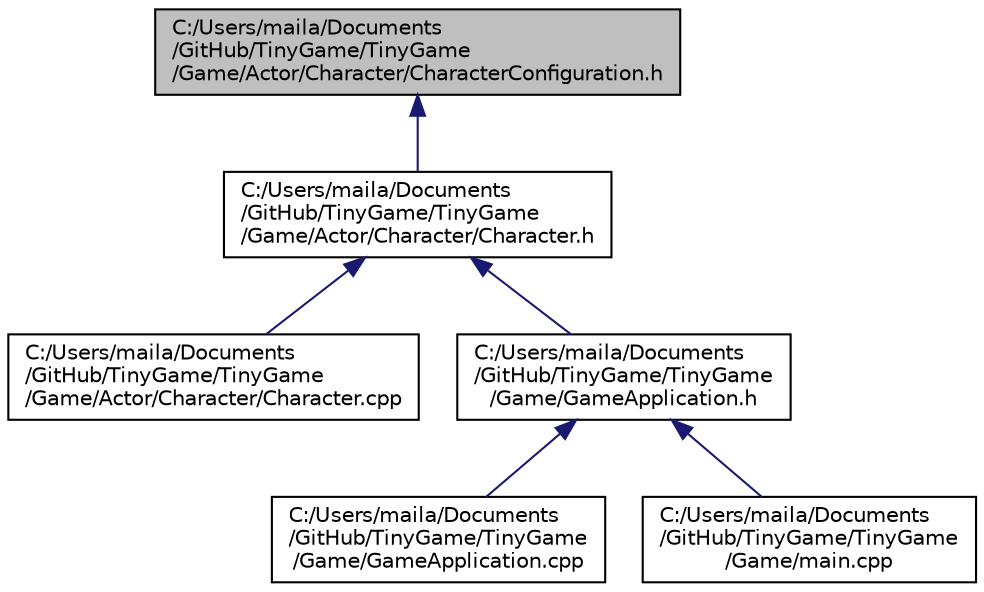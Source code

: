 digraph "C:/Users/maila/Documents/GitHub/TinyGame/TinyGame/Game/Actor/Character/CharacterConfiguration.h"
{
 // LATEX_PDF_SIZE
  edge [fontname="Helvetica",fontsize="10",labelfontname="Helvetica",labelfontsize="10"];
  node [fontname="Helvetica",fontsize="10",shape=record];
  Node1 [label="C:/Users/maila/Documents\l/GitHub/TinyGame/TinyGame\l/Game/Actor/Character/CharacterConfiguration.h",height=0.2,width=0.4,color="black", fillcolor="grey75", style="filled", fontcolor="black",tooltip="キャラクタークラスを構成するパラメータ"];
  Node1 -> Node2 [dir="back",color="midnightblue",fontsize="10",style="solid"];
  Node2 [label="C:/Users/maila/Documents\l/GitHub/TinyGame/TinyGame\l/Game/Actor/Character/Character.h",height=0.2,width=0.4,color="black", fillcolor="white", style="filled",URL="$_character_8h.html",tooltip="game character"];
  Node2 -> Node3 [dir="back",color="midnightblue",fontsize="10",style="solid"];
  Node3 [label="C:/Users/maila/Documents\l/GitHub/TinyGame/TinyGame\l/Game/Actor/Character/Character.cpp",height=0.2,width=0.4,color="black", fillcolor="white", style="filled",URL="$_character_8cpp.html",tooltip="game character"];
  Node2 -> Node4 [dir="back",color="midnightblue",fontsize="10",style="solid"];
  Node4 [label="C:/Users/maila/Documents\l/GitHub/TinyGame/TinyGame\l/Game/GameApplication.h",height=0.2,width=0.4,color="black", fillcolor="white", style="filled",URL="$_game_application_8h.html",tooltip="game application"];
  Node4 -> Node5 [dir="back",color="midnightblue",fontsize="10",style="solid"];
  Node5 [label="C:/Users/maila/Documents\l/GitHub/TinyGame/TinyGame\l/Game/GameApplication.cpp",height=0.2,width=0.4,color="black", fillcolor="white", style="filled",URL="$_game_application_8cpp.html",tooltip="game application"];
  Node4 -> Node6 [dir="back",color="midnightblue",fontsize="10",style="solid"];
  Node6 [label="C:/Users/maila/Documents\l/GitHub/TinyGame/TinyGame\l/Game/main.cpp",height=0.2,width=0.4,color="black", fillcolor="white", style="filled",URL="$main_8cpp.html",tooltip=" "];
}
